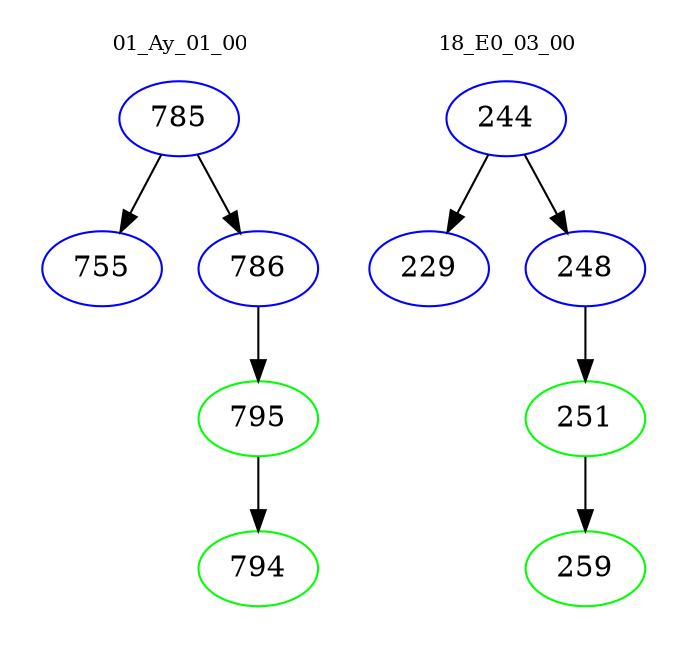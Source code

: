 digraph{
subgraph cluster_0 {
color = white
label = "01_Ay_01_00";
fontsize=10;
T0_785 [label="785", color="blue"]
T0_785 -> T0_755 [color="black"]
T0_755 [label="755", color="blue"]
T0_785 -> T0_786 [color="black"]
T0_786 [label="786", color="blue"]
T0_786 -> T0_795 [color="black"]
T0_795 [label="795", color="green"]
T0_795 -> T0_794 [color="black"]
T0_794 [label="794", color="green"]
}
subgraph cluster_1 {
color = white
label = "18_E0_03_00";
fontsize=10;
T1_244 [label="244", color="blue"]
T1_244 -> T1_229 [color="black"]
T1_229 [label="229", color="blue"]
T1_244 -> T1_248 [color="black"]
T1_248 [label="248", color="blue"]
T1_248 -> T1_251 [color="black"]
T1_251 [label="251", color="green"]
T1_251 -> T1_259 [color="black"]
T1_259 [label="259", color="green"]
}
}
